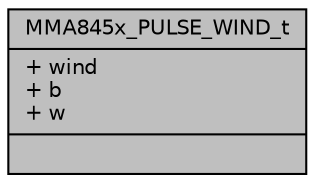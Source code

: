 digraph "MMA845x_PULSE_WIND_t"
{
  edge [fontname="Helvetica",fontsize="10",labelfontname="Helvetica",labelfontsize="10"];
  node [fontname="Helvetica",fontsize="10",shape=record];
  Node1 [label="{MMA845x_PULSE_WIND_t\n|+ wind\l+ b\l+ w\l|}",height=0.2,width=0.4,color="black", fillcolor="grey75", style="filled", fontcolor="black"];
}
